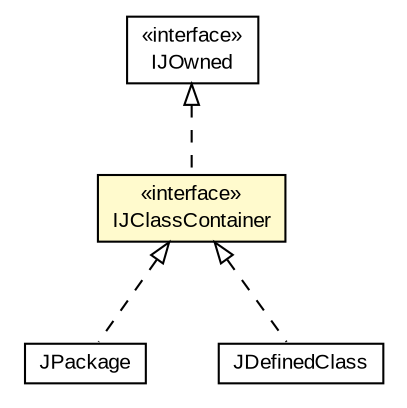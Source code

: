 #!/usr/local/bin/dot
#
# Class diagram 
# Generated by UMLGraph version 5.1 (http://www.umlgraph.org/)
#

digraph G {
	edge [fontname="arial",fontsize=10,labelfontname="arial",labelfontsize=10];
	node [fontname="arial",fontsize=10,shape=plaintext];
	nodesep=0.25;
	ranksep=0.5;
	// com.helger.jcodemodel.JPackage
	c8163 [label=<<table title="com.helger.jcodemodel.JPackage" border="0" cellborder="1" cellspacing="0" cellpadding="2" port="p" href="./JPackage.html">
		<tr><td><table border="0" cellspacing="0" cellpadding="1">
<tr><td align="center" balign="center"> JPackage </td></tr>
		</table></td></tr>
		</table>>, fontname="arial", fontcolor="black", fontsize=10.0];
	// com.helger.jcodemodel.JDefinedClass
	c8188 [label=<<table title="com.helger.jcodemodel.JDefinedClass" border="0" cellborder="1" cellspacing="0" cellpadding="2" port="p" href="./JDefinedClass.html">
		<tr><td><table border="0" cellspacing="0" cellpadding="1">
<tr><td align="center" balign="center"> JDefinedClass </td></tr>
		</table></td></tr>
		</table>>, fontname="arial", fontcolor="black", fontsize=10.0];
	// com.helger.jcodemodel.IJOwned
	c8214 [label=<<table title="com.helger.jcodemodel.IJOwned" border="0" cellborder="1" cellspacing="0" cellpadding="2" port="p" href="./IJOwned.html">
		<tr><td><table border="0" cellspacing="0" cellpadding="1">
<tr><td align="center" balign="center"> &#171;interface&#187; </td></tr>
<tr><td align="center" balign="center"> IJOwned </td></tr>
		</table></td></tr>
		</table>>, fontname="arial", fontcolor="black", fontsize=10.0];
	// com.helger.jcodemodel.IJClassContainer
	c8221 [label=<<table title="com.helger.jcodemodel.IJClassContainer" border="0" cellborder="1" cellspacing="0" cellpadding="2" port="p" bgcolor="lemonChiffon" href="./IJClassContainer.html">
		<tr><td><table border="0" cellspacing="0" cellpadding="1">
<tr><td align="center" balign="center"> &#171;interface&#187; </td></tr>
<tr><td align="center" balign="center"> IJClassContainer </td></tr>
		</table></td></tr>
		</table>>, fontname="arial", fontcolor="black", fontsize=10.0];
	//com.helger.jcodemodel.JPackage implements com.helger.jcodemodel.IJClassContainer
	c8221:p -> c8163:p [dir=back,arrowtail=empty,style=dashed];
	//com.helger.jcodemodel.JDefinedClass implements com.helger.jcodemodel.IJClassContainer
	c8221:p -> c8188:p [dir=back,arrowtail=empty,style=dashed];
	//com.helger.jcodemodel.IJClassContainer implements com.helger.jcodemodel.IJOwned
	c8214:p -> c8221:p [dir=back,arrowtail=empty,style=dashed];
}

